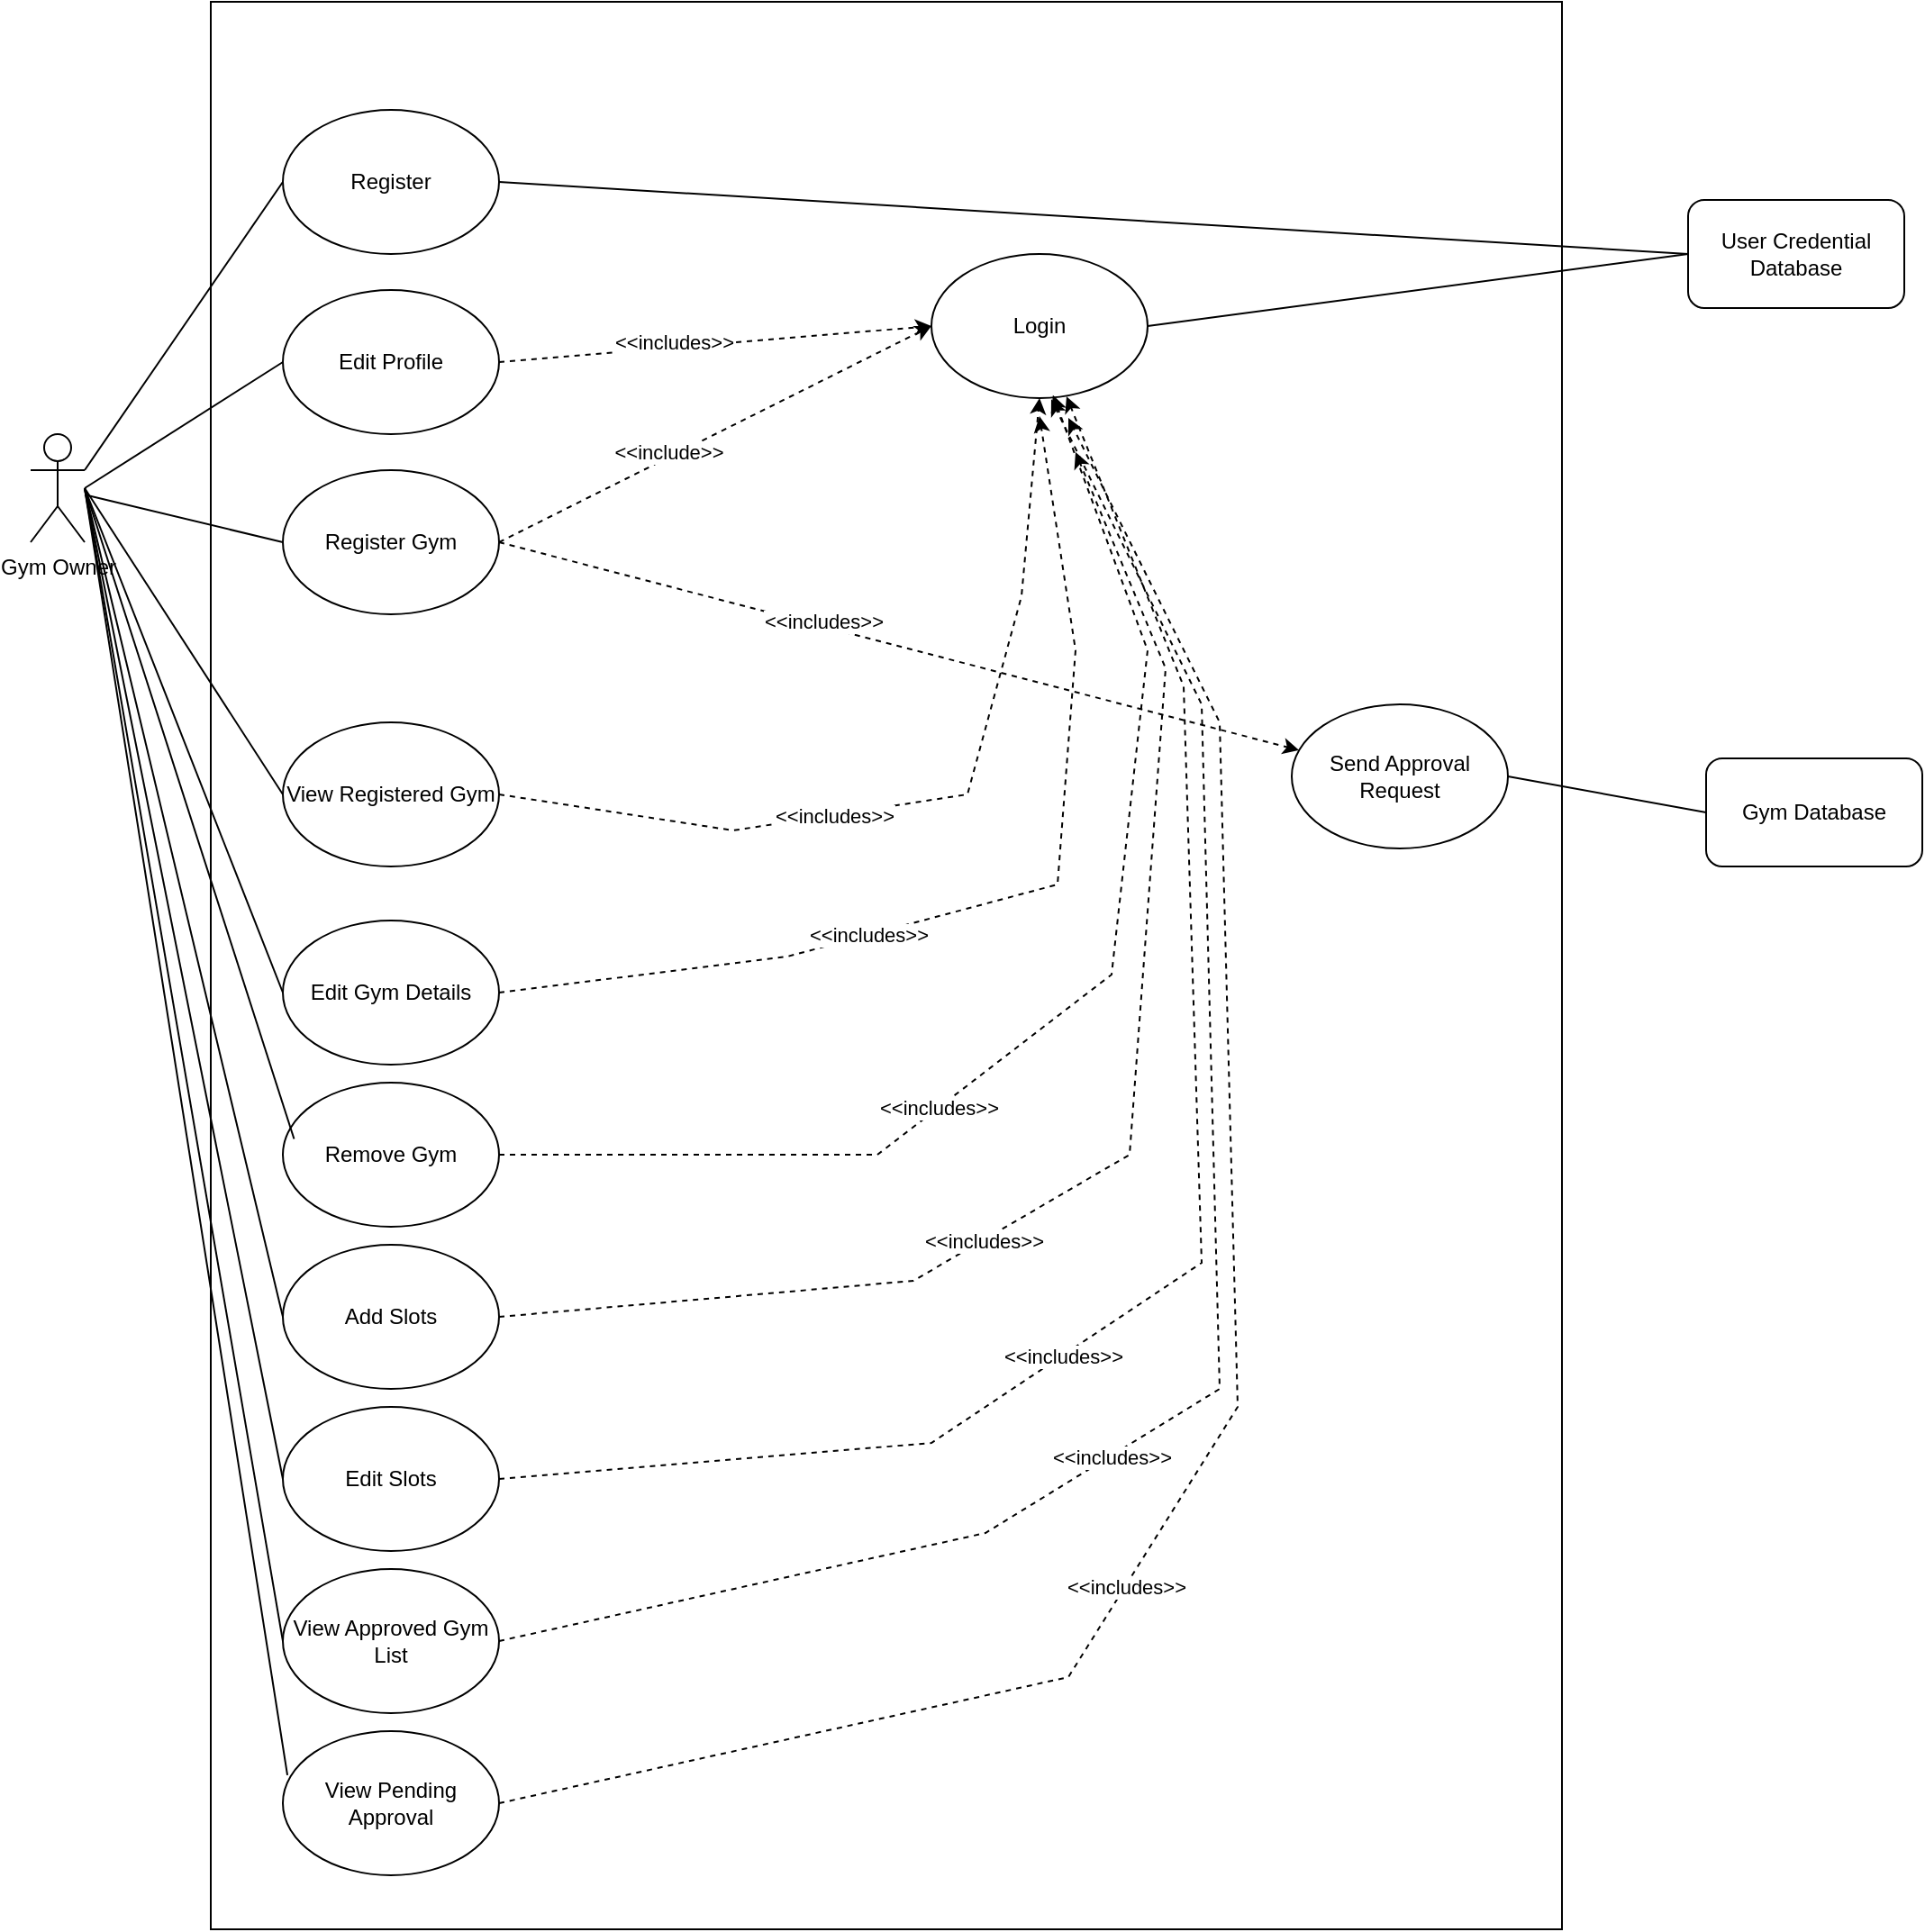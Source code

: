 <mxfile version="26.0.11">
  <diagram name="Page-1" id="a0uOgCm8QauijK2gECp4">
    <mxGraphModel dx="1288" dy="851" grid="1" gridSize="10" guides="1" tooltips="1" connect="1" arrows="1" fold="1" page="1" pageScale="1" pageWidth="1200" pageHeight="1920" math="0" shadow="0">
      <root>
        <mxCell id="0" />
        <mxCell id="1" parent="0" />
        <mxCell id="EItCaXE5j9np6sTrWRI1-5" value="Gym Owner" style="shape=umlActor;verticalLabelPosition=bottom;verticalAlign=top;html=1;outlineConnect=0;" vertex="1" parent="1">
          <mxGeometry x="90" y="360" width="30" height="60" as="geometry" />
        </mxCell>
        <mxCell id="EItCaXE5j9np6sTrWRI1-6" value="Register" style="ellipse;whiteSpace=wrap;html=1;" vertex="1" parent="1">
          <mxGeometry x="230" y="180" width="120" height="80" as="geometry" />
        </mxCell>
        <mxCell id="EItCaXE5j9np6sTrWRI1-7" value="Login" style="ellipse;whiteSpace=wrap;html=1;" vertex="1" parent="1">
          <mxGeometry x="590" y="260" width="120" height="80" as="geometry" />
        </mxCell>
        <mxCell id="EItCaXE5j9np6sTrWRI1-8" value="Edit Profile" style="ellipse;whiteSpace=wrap;html=1;" vertex="1" parent="1">
          <mxGeometry x="230" y="280" width="120" height="80" as="geometry" />
        </mxCell>
        <mxCell id="EItCaXE5j9np6sTrWRI1-9" value="Register Gym" style="ellipse;whiteSpace=wrap;html=1;" vertex="1" parent="1">
          <mxGeometry x="230" y="380" width="120" height="80" as="geometry" />
        </mxCell>
        <mxCell id="EItCaXE5j9np6sTrWRI1-10" value="Send Approval Request" style="ellipse;whiteSpace=wrap;html=1;" vertex="1" parent="1">
          <mxGeometry x="790" y="510" width="120" height="80" as="geometry" />
        </mxCell>
        <mxCell id="EItCaXE5j9np6sTrWRI1-12" value="View Registered Gym" style="ellipse;whiteSpace=wrap;html=1;" vertex="1" parent="1">
          <mxGeometry x="230" y="520" width="120" height="80" as="geometry" />
        </mxCell>
        <mxCell id="EItCaXE5j9np6sTrWRI1-13" value="Edit Gym Details" style="ellipse;whiteSpace=wrap;html=1;" vertex="1" parent="1">
          <mxGeometry x="230" y="630" width="120" height="80" as="geometry" />
        </mxCell>
        <mxCell id="EItCaXE5j9np6sTrWRI1-14" value="" style="html=1;labelBackgroundColor=#ffffff;startArrow=none;startFill=0;startSize=6;endArrow=classic;endFill=1;endSize=6;jettySize=auto;orthogonalLoop=1;strokeWidth=1;dashed=1;fontSize=14;rounded=0;exitX=1;exitY=0.5;exitDx=0;exitDy=0;" edge="1" parent="1" source="EItCaXE5j9np6sTrWRI1-9" target="EItCaXE5j9np6sTrWRI1-10">
          <mxGeometry width="60" height="60" relative="1" as="geometry">
            <mxPoint x="280" y="440" as="sourcePoint" />
            <mxPoint x="340" y="380" as="targetPoint" />
          </mxGeometry>
        </mxCell>
        <mxCell id="EItCaXE5j9np6sTrWRI1-15" value="&amp;lt;&amp;lt;includes&amp;gt;&amp;gt;" style="edgeLabel;html=1;align=center;verticalAlign=middle;resizable=0;points=[];" vertex="1" connectable="0" parent="EItCaXE5j9np6sTrWRI1-14">
          <mxGeometry x="-0.193" y="3" relative="1" as="geometry">
            <mxPoint as="offset" />
          </mxGeometry>
        </mxCell>
        <mxCell id="EItCaXE5j9np6sTrWRI1-18" value="" style="html=1;labelBackgroundColor=#ffffff;startArrow=none;startFill=0;startSize=6;endArrow=classic;endFill=1;endSize=6;jettySize=auto;orthogonalLoop=1;strokeWidth=1;dashed=1;fontSize=14;rounded=0;exitX=1;exitY=0.5;exitDx=0;exitDy=0;entryX=0;entryY=0.5;entryDx=0;entryDy=0;" edge="1" parent="1" source="EItCaXE5j9np6sTrWRI1-8" target="EItCaXE5j9np6sTrWRI1-7">
          <mxGeometry width="60" height="60" relative="1" as="geometry">
            <mxPoint x="349.08" y="326.52" as="sourcePoint" />
            <mxPoint x="460.08" y="313.52" as="targetPoint" />
          </mxGeometry>
        </mxCell>
        <mxCell id="EItCaXE5j9np6sTrWRI1-19" value="&amp;lt;&amp;lt;includes&amp;gt;&amp;gt;" style="edgeLabel;html=1;align=center;verticalAlign=middle;resizable=0;points=[];" vertex="1" connectable="0" parent="EItCaXE5j9np6sTrWRI1-18">
          <mxGeometry x="-0.193" y="3" relative="1" as="geometry">
            <mxPoint as="offset" />
          </mxGeometry>
        </mxCell>
        <mxCell id="EItCaXE5j9np6sTrWRI1-20" value="" style="html=1;labelBackgroundColor=#ffffff;startArrow=none;startFill=0;startSize=6;endArrow=classic;endFill=1;endSize=6;jettySize=auto;orthogonalLoop=1;strokeWidth=1;dashed=1;fontSize=14;rounded=0;entryX=0.5;entryY=1;entryDx=0;entryDy=0;" edge="1" parent="1" target="EItCaXE5j9np6sTrWRI1-7">
          <mxGeometry width="60" height="60" relative="1" as="geometry">
            <mxPoint x="350" y="560" as="sourcePoint" />
            <mxPoint x="410" y="500" as="targetPoint" />
            <Array as="points">
              <mxPoint x="480" y="580" />
              <mxPoint x="610" y="560" />
              <mxPoint x="640" y="450" />
            </Array>
          </mxGeometry>
        </mxCell>
        <mxCell id="EItCaXE5j9np6sTrWRI1-21" value="&amp;lt;&amp;lt;includes&amp;gt;&amp;gt;" style="edgeLabel;html=1;align=center;verticalAlign=middle;resizable=0;points=[];" vertex="1" connectable="0" parent="EItCaXE5j9np6sTrWRI1-20">
          <mxGeometry x="-0.228" relative="1" as="geometry">
            <mxPoint as="offset" />
          </mxGeometry>
        </mxCell>
        <mxCell id="EItCaXE5j9np6sTrWRI1-22" value="" style="html=1;labelBackgroundColor=#ffffff;startArrow=none;startFill=0;startSize=6;endArrow=classic;endFill=1;endSize=6;jettySize=auto;orthogonalLoop=1;strokeWidth=1;dashed=1;fontSize=14;rounded=0;exitX=1;exitY=0.5;exitDx=0;exitDy=0;" edge="1" parent="1" source="EItCaXE5j9np6sTrWRI1-13">
          <mxGeometry width="60" height="60" relative="1" as="geometry">
            <mxPoint x="360" y="670" as="sourcePoint" />
            <mxPoint x="650" y="350" as="targetPoint" />
            <Array as="points">
              <mxPoint x="510" y="650" />
              <mxPoint x="660" y="610" />
              <mxPoint x="670" y="480" />
            </Array>
          </mxGeometry>
        </mxCell>
        <mxCell id="EItCaXE5j9np6sTrWRI1-23" value="&amp;lt;&amp;lt;includes&amp;gt;&amp;gt;" style="edgeLabel;html=1;align=center;verticalAlign=middle;resizable=0;points=[];" vertex="1" connectable="0" parent="EItCaXE5j9np6sTrWRI1-22">
          <mxGeometry x="-0.283" relative="1" as="geometry">
            <mxPoint as="offset" />
          </mxGeometry>
        </mxCell>
        <mxCell id="EItCaXE5j9np6sTrWRI1-24" value="User Credential Database" style="rounded=1;whiteSpace=wrap;html=1;" vertex="1" parent="1">
          <mxGeometry x="1010" y="230" width="120" height="60" as="geometry" />
        </mxCell>
        <mxCell id="EItCaXE5j9np6sTrWRI1-25" value="Gym Database" style="rounded=1;whiteSpace=wrap;html=1;" vertex="1" parent="1">
          <mxGeometry x="1020" y="540" width="120" height="60" as="geometry" />
        </mxCell>
        <mxCell id="EItCaXE5j9np6sTrWRI1-26" value="" style="endArrow=none;html=1;rounded=0;entryX=0;entryY=0.5;entryDx=0;entryDy=0;exitX=1;exitY=0.333;exitDx=0;exitDy=0;exitPerimeter=0;" edge="1" parent="1" source="EItCaXE5j9np6sTrWRI1-5" target="EItCaXE5j9np6sTrWRI1-6">
          <mxGeometry width="50" height="50" relative="1" as="geometry">
            <mxPoint x="160" y="400" as="sourcePoint" />
            <mxPoint x="210" y="350" as="targetPoint" />
          </mxGeometry>
        </mxCell>
        <mxCell id="EItCaXE5j9np6sTrWRI1-27" value="" style="endArrow=none;html=1;rounded=0;entryX=0;entryY=0.5;entryDx=0;entryDy=0;" edge="1" parent="1" target="EItCaXE5j9np6sTrWRI1-8">
          <mxGeometry width="50" height="50" relative="1" as="geometry">
            <mxPoint x="120" y="390" as="sourcePoint" />
            <mxPoint x="210" y="360" as="targetPoint" />
          </mxGeometry>
        </mxCell>
        <mxCell id="EItCaXE5j9np6sTrWRI1-28" value="" style="endArrow=none;html=1;rounded=0;" edge="1" parent="1" source="EItCaXE5j9np6sTrWRI1-5">
          <mxGeometry width="50" height="50" relative="1" as="geometry">
            <mxPoint x="160" y="400" as="sourcePoint" />
            <mxPoint x="230" y="420" as="targetPoint" />
          </mxGeometry>
        </mxCell>
        <mxCell id="EItCaXE5j9np6sTrWRI1-29" value="" style="endArrow=none;html=1;rounded=0;" edge="1" parent="1">
          <mxGeometry width="50" height="50" relative="1" as="geometry">
            <mxPoint x="120" y="390" as="sourcePoint" />
            <mxPoint x="230" y="560" as="targetPoint" />
          </mxGeometry>
        </mxCell>
        <mxCell id="EItCaXE5j9np6sTrWRI1-30" value="" style="endArrow=none;html=1;rounded=0;" edge="1" parent="1">
          <mxGeometry width="50" height="50" relative="1" as="geometry">
            <mxPoint x="120" y="390" as="sourcePoint" />
            <mxPoint x="230" y="670" as="targetPoint" />
          </mxGeometry>
        </mxCell>
        <mxCell id="EItCaXE5j9np6sTrWRI1-31" value="" style="endArrow=none;html=1;rounded=0;entryX=0;entryY=0.5;entryDx=0;entryDy=0;" edge="1" parent="1" target="EItCaXE5j9np6sTrWRI1-24">
          <mxGeometry width="50" height="50" relative="1" as="geometry">
            <mxPoint x="350" y="220" as="sourcePoint" />
            <mxPoint x="400" y="170" as="targetPoint" />
          </mxGeometry>
        </mxCell>
        <mxCell id="EItCaXE5j9np6sTrWRI1-32" value="" style="endArrow=none;html=1;rounded=0;entryX=0;entryY=0.5;entryDx=0;entryDy=0;" edge="1" parent="1" target="EItCaXE5j9np6sTrWRI1-24">
          <mxGeometry width="50" height="50" relative="1" as="geometry">
            <mxPoint x="710" y="300" as="sourcePoint" />
            <mxPoint x="1100" y="260" as="targetPoint" />
          </mxGeometry>
        </mxCell>
        <mxCell id="EItCaXE5j9np6sTrWRI1-33" value="" style="html=1;labelBackgroundColor=#ffffff;startArrow=none;startFill=0;startSize=6;endArrow=classic;endFill=1;endSize=6;jettySize=auto;orthogonalLoop=1;strokeWidth=1;dashed=1;fontSize=14;rounded=0;entryX=0;entryY=0.5;entryDx=0;entryDy=0;exitX=1;exitY=0.5;exitDx=0;exitDy=0;" edge="1" parent="1" source="EItCaXE5j9np6sTrWRI1-9" target="EItCaXE5j9np6sTrWRI1-7">
          <mxGeometry width="60" height="60" relative="1" as="geometry">
            <mxPoint x="340" y="400" as="sourcePoint" />
            <mxPoint x="400" y="340" as="targetPoint" />
          </mxGeometry>
        </mxCell>
        <mxCell id="EItCaXE5j9np6sTrWRI1-34" value="&amp;lt;&amp;lt;include&amp;gt;&amp;gt;" style="edgeLabel;html=1;align=center;verticalAlign=middle;resizable=0;points=[];" vertex="1" connectable="0" parent="EItCaXE5j9np6sTrWRI1-33">
          <mxGeometry x="-0.205" y="3" relative="1" as="geometry">
            <mxPoint as="offset" />
          </mxGeometry>
        </mxCell>
        <mxCell id="EItCaXE5j9np6sTrWRI1-35" value="" style="endArrow=none;html=1;rounded=0;entryX=0;entryY=0.5;entryDx=0;entryDy=0;exitX=1;exitY=0.5;exitDx=0;exitDy=0;" edge="1" parent="1" target="EItCaXE5j9np6sTrWRI1-25" source="EItCaXE5j9np6sTrWRI1-10">
          <mxGeometry width="50" height="50" relative="1" as="geometry">
            <mxPoint x="580" y="400" as="sourcePoint" />
            <mxPoint x="630" y="350" as="targetPoint" />
          </mxGeometry>
        </mxCell>
        <mxCell id="EItCaXE5j9np6sTrWRI1-37" value="Remove Gym" style="ellipse;whiteSpace=wrap;html=1;" vertex="1" parent="1">
          <mxGeometry x="230" y="720" width="120" height="80" as="geometry" />
        </mxCell>
        <mxCell id="EItCaXE5j9np6sTrWRI1-41" value="Add Slots" style="ellipse;whiteSpace=wrap;html=1;" vertex="1" parent="1">
          <mxGeometry x="230" y="810" width="120" height="80" as="geometry" />
        </mxCell>
        <mxCell id="EItCaXE5j9np6sTrWRI1-45" value="Edit Slots" style="ellipse;whiteSpace=wrap;html=1;" vertex="1" parent="1">
          <mxGeometry x="230" y="900" width="120" height="80" as="geometry" />
        </mxCell>
        <mxCell id="EItCaXE5j9np6sTrWRI1-47" value="View Approved Gym List" style="ellipse;whiteSpace=wrap;html=1;" vertex="1" parent="1">
          <mxGeometry x="230" y="990" width="120" height="80" as="geometry" />
        </mxCell>
        <mxCell id="EItCaXE5j9np6sTrWRI1-51" value="View Pending Approval" style="ellipse;whiteSpace=wrap;html=1;" vertex="1" parent="1">
          <mxGeometry x="230" y="1080" width="120" height="80" as="geometry" />
        </mxCell>
        <mxCell id="EItCaXE5j9np6sTrWRI1-52" value="" style="html=1;labelBackgroundColor=#ffffff;startArrow=none;startFill=0;startSize=6;endArrow=classic;endFill=1;endSize=6;jettySize=auto;orthogonalLoop=1;strokeWidth=1;dashed=1;fontSize=14;rounded=0;exitX=1;exitY=0.5;exitDx=0;exitDy=0;entryX=0.562;entryY=0.979;entryDx=0;entryDy=0;entryPerimeter=0;" edge="1" parent="1" source="EItCaXE5j9np6sTrWRI1-37" target="EItCaXE5j9np6sTrWRI1-7">
          <mxGeometry width="60" height="60" relative="1" as="geometry">
            <mxPoint x="360" y="680" as="sourcePoint" />
            <mxPoint x="660" y="360" as="targetPoint" />
            <Array as="points">
              <mxPoint x="560" y="760" />
              <mxPoint x="690" y="660" />
              <mxPoint x="710" y="480" />
            </Array>
          </mxGeometry>
        </mxCell>
        <mxCell id="EItCaXE5j9np6sTrWRI1-53" value="&amp;lt;&amp;lt;includes&amp;gt;&amp;gt;" style="edgeLabel;html=1;align=center;verticalAlign=middle;resizable=0;points=[];" vertex="1" connectable="0" parent="EItCaXE5j9np6sTrWRI1-52">
          <mxGeometry x="-0.283" relative="1" as="geometry">
            <mxPoint as="offset" />
          </mxGeometry>
        </mxCell>
        <mxCell id="EItCaXE5j9np6sTrWRI1-54" value="" style="html=1;labelBackgroundColor=#ffffff;startArrow=none;startFill=0;startSize=6;endArrow=classic;endFill=1;endSize=6;jettySize=auto;orthogonalLoop=1;strokeWidth=1;dashed=1;fontSize=14;rounded=0;exitX=1;exitY=0.5;exitDx=0;exitDy=0;" edge="1" parent="1" source="EItCaXE5j9np6sTrWRI1-41">
          <mxGeometry width="60" height="60" relative="1" as="geometry">
            <mxPoint x="360" y="770" as="sourcePoint" />
            <mxPoint x="670" y="370" as="targetPoint" />
            <Array as="points">
              <mxPoint x="580" y="830" />
              <mxPoint x="700" y="760" />
              <mxPoint x="720" y="490" />
            </Array>
          </mxGeometry>
        </mxCell>
        <mxCell id="EItCaXE5j9np6sTrWRI1-55" value="&amp;lt;&amp;lt;includes&amp;gt;&amp;gt;" style="edgeLabel;html=1;align=center;verticalAlign=middle;resizable=0;points=[];" vertex="1" connectable="0" parent="EItCaXE5j9np6sTrWRI1-54">
          <mxGeometry x="-0.283" relative="1" as="geometry">
            <mxPoint as="offset" />
          </mxGeometry>
        </mxCell>
        <mxCell id="EItCaXE5j9np6sTrWRI1-56" value="" style="html=1;labelBackgroundColor=#ffffff;startArrow=none;startFill=0;startSize=6;endArrow=classic;endFill=1;endSize=6;jettySize=auto;orthogonalLoop=1;strokeWidth=1;dashed=1;fontSize=14;rounded=0;exitX=1;exitY=0.5;exitDx=0;exitDy=0;entryX=0.625;entryY=0.988;entryDx=0;entryDy=0;entryPerimeter=0;" edge="1" parent="1" source="EItCaXE5j9np6sTrWRI1-45" target="EItCaXE5j9np6sTrWRI1-7">
          <mxGeometry width="60" height="60" relative="1" as="geometry">
            <mxPoint x="360" y="860" as="sourcePoint" />
            <mxPoint x="680" y="380" as="targetPoint" />
            <Array as="points">
              <mxPoint x="590" y="920" />
              <mxPoint x="740" y="820" />
              <mxPoint x="730" y="500" />
            </Array>
          </mxGeometry>
        </mxCell>
        <mxCell id="EItCaXE5j9np6sTrWRI1-57" value="&amp;lt;&amp;lt;includes&amp;gt;&amp;gt;" style="edgeLabel;html=1;align=center;verticalAlign=middle;resizable=0;points=[];" vertex="1" connectable="0" parent="EItCaXE5j9np6sTrWRI1-56">
          <mxGeometry x="-0.283" relative="1" as="geometry">
            <mxPoint as="offset" />
          </mxGeometry>
        </mxCell>
        <mxCell id="EItCaXE5j9np6sTrWRI1-58" value="" style="html=1;labelBackgroundColor=#ffffff;startArrow=none;startFill=0;startSize=6;endArrow=classic;endFill=1;endSize=6;jettySize=auto;orthogonalLoop=1;strokeWidth=1;dashed=1;fontSize=14;rounded=0;exitX=1;exitY=0.5;exitDx=0;exitDy=0;entryX=0.554;entryY=1.008;entryDx=0;entryDy=0;entryPerimeter=0;" edge="1" parent="1" source="EItCaXE5j9np6sTrWRI1-47" target="EItCaXE5j9np6sTrWRI1-7">
          <mxGeometry width="60" height="60" relative="1" as="geometry">
            <mxPoint x="360" y="950" as="sourcePoint" />
            <mxPoint x="690" y="390" as="targetPoint" />
            <Array as="points">
              <mxPoint x="620" y="970" />
              <mxPoint x="750" y="890" />
              <mxPoint x="740" y="510" />
            </Array>
          </mxGeometry>
        </mxCell>
        <mxCell id="EItCaXE5j9np6sTrWRI1-59" value="&amp;lt;&amp;lt;includes&amp;gt;&amp;gt;" style="edgeLabel;html=1;align=center;verticalAlign=middle;resizable=0;points=[];" vertex="1" connectable="0" parent="EItCaXE5j9np6sTrWRI1-58">
          <mxGeometry x="-0.283" relative="1" as="geometry">
            <mxPoint as="offset" />
          </mxGeometry>
        </mxCell>
        <mxCell id="EItCaXE5j9np6sTrWRI1-60" value="" style="html=1;labelBackgroundColor=#ffffff;startArrow=none;startFill=0;startSize=6;endArrow=classic;endFill=1;endSize=6;jettySize=auto;orthogonalLoop=1;strokeWidth=1;dashed=1;fontSize=14;rounded=0;exitX=1;exitY=0.5;exitDx=0;exitDy=0;entryX=0.554;entryY=1.008;entryDx=0;entryDy=0;entryPerimeter=0;" edge="1" parent="1" source="EItCaXE5j9np6sTrWRI1-51">
          <mxGeometry width="60" height="60" relative="1" as="geometry">
            <mxPoint x="360" y="1040" as="sourcePoint" />
            <mxPoint x="666" y="351" as="targetPoint" />
            <Array as="points">
              <mxPoint x="666" y="1050" />
              <mxPoint x="760" y="900" />
              <mxPoint x="750" y="520" />
            </Array>
          </mxGeometry>
        </mxCell>
        <mxCell id="EItCaXE5j9np6sTrWRI1-61" value="&amp;lt;&amp;lt;includes&amp;gt;&amp;gt;" style="edgeLabel;html=1;align=center;verticalAlign=middle;resizable=0;points=[];" vertex="1" connectable="0" parent="EItCaXE5j9np6sTrWRI1-60">
          <mxGeometry x="-0.283" relative="1" as="geometry">
            <mxPoint as="offset" />
          </mxGeometry>
        </mxCell>
        <mxCell id="EItCaXE5j9np6sTrWRI1-62" value="" style="endArrow=none;html=1;rounded=0;entryX=0.052;entryY=0.391;entryDx=0;entryDy=0;entryPerimeter=0;" edge="1" parent="1" target="EItCaXE5j9np6sTrWRI1-37">
          <mxGeometry width="50" height="50" relative="1" as="geometry">
            <mxPoint x="120" y="390" as="sourcePoint" />
            <mxPoint x="240" y="680" as="targetPoint" />
          </mxGeometry>
        </mxCell>
        <mxCell id="EItCaXE5j9np6sTrWRI1-63" value="" style="endArrow=none;html=1;rounded=0;entryX=0;entryY=0.5;entryDx=0;entryDy=0;" edge="1" parent="1" target="EItCaXE5j9np6sTrWRI1-41">
          <mxGeometry width="50" height="50" relative="1" as="geometry">
            <mxPoint x="120" y="390" as="sourcePoint" />
            <mxPoint x="220" y="840" as="targetPoint" />
          </mxGeometry>
        </mxCell>
        <mxCell id="EItCaXE5j9np6sTrWRI1-64" value="" style="endArrow=none;html=1;rounded=0;entryX=0;entryY=0.5;entryDx=0;entryDy=0;" edge="1" parent="1" target="EItCaXE5j9np6sTrWRI1-45">
          <mxGeometry width="50" height="50" relative="1" as="geometry">
            <mxPoint x="120" y="390" as="sourcePoint" />
            <mxPoint x="240" y="860" as="targetPoint" />
          </mxGeometry>
        </mxCell>
        <mxCell id="EItCaXE5j9np6sTrWRI1-65" value="" style="endArrow=none;html=1;rounded=0;entryX=0;entryY=0.5;entryDx=0;entryDy=0;" edge="1" parent="1" target="EItCaXE5j9np6sTrWRI1-47">
          <mxGeometry width="50" height="50" relative="1" as="geometry">
            <mxPoint x="120" y="390" as="sourcePoint" />
            <mxPoint x="220" y="940" as="targetPoint" />
          </mxGeometry>
        </mxCell>
        <mxCell id="EItCaXE5j9np6sTrWRI1-66" value="" style="endArrow=none;html=1;rounded=0;entryX=0.021;entryY=0.305;entryDx=0;entryDy=0;entryPerimeter=0;" edge="1" parent="1" target="EItCaXE5j9np6sTrWRI1-51">
          <mxGeometry width="50" height="50" relative="1" as="geometry">
            <mxPoint x="120" y="390" as="sourcePoint" />
            <mxPoint x="210" y="1040" as="targetPoint" />
          </mxGeometry>
        </mxCell>
        <mxCell id="EItCaXE5j9np6sTrWRI1-70" value="" style="rounded=0;whiteSpace=wrap;html=1;fillColor=none;" vertex="1" parent="1">
          <mxGeometry x="190" y="120" width="750" height="1070" as="geometry" />
        </mxCell>
      </root>
    </mxGraphModel>
  </diagram>
</mxfile>
